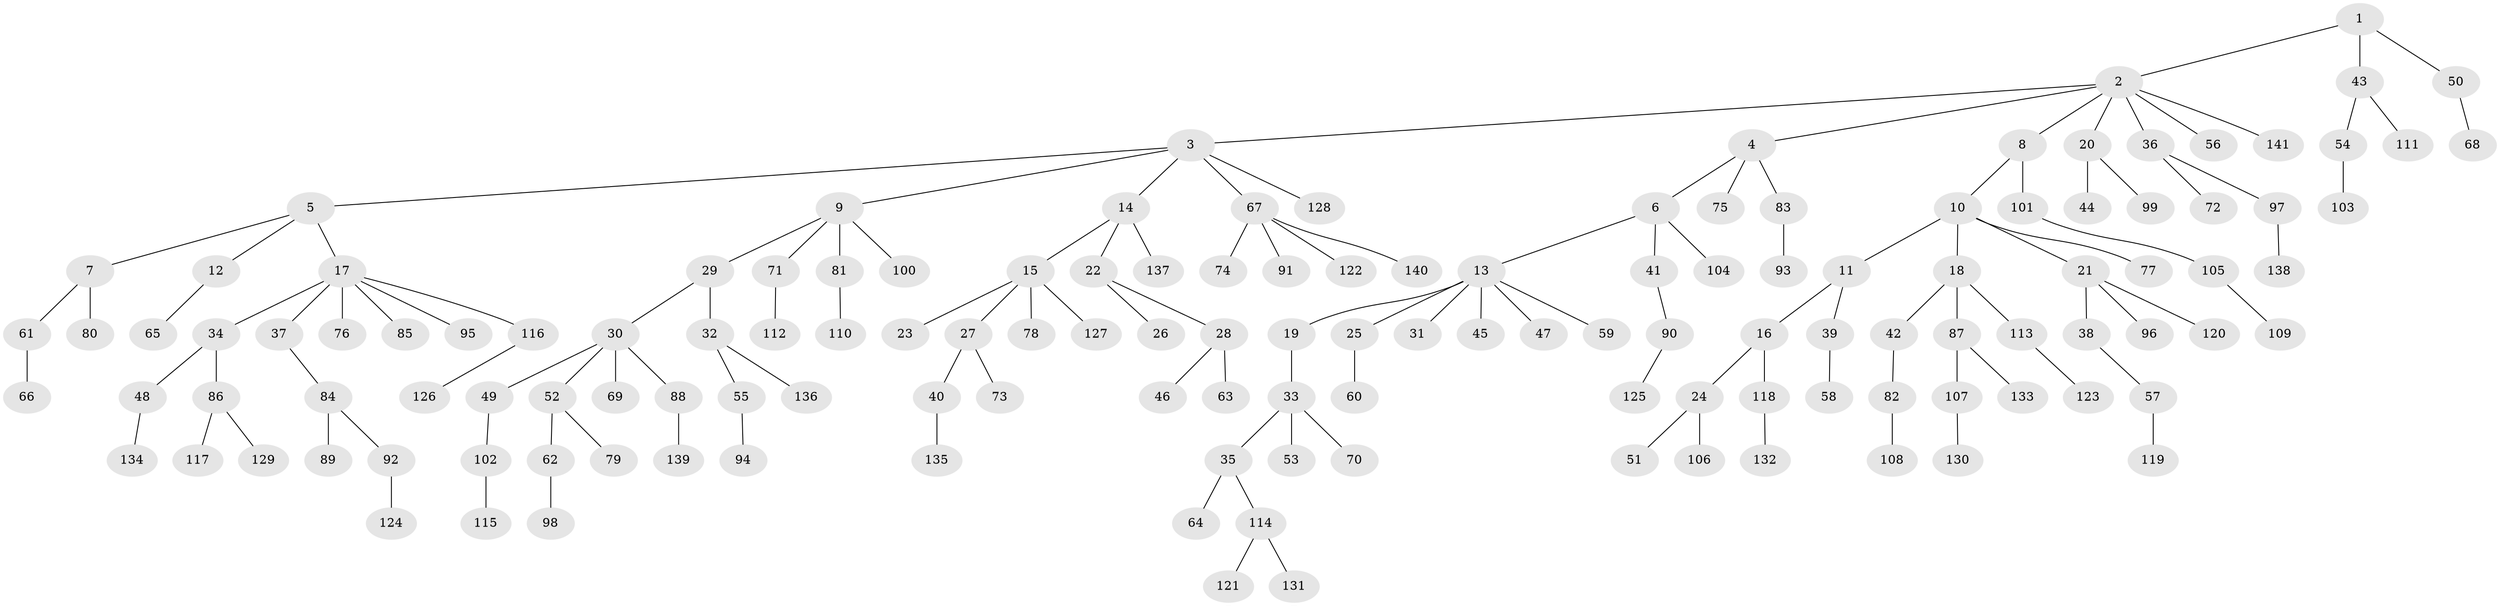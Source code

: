 // Generated by graph-tools (version 1.1) at 2025/11/02/27/25 16:11:28]
// undirected, 141 vertices, 140 edges
graph export_dot {
graph [start="1"]
  node [color=gray90,style=filled];
  1;
  2;
  3;
  4;
  5;
  6;
  7;
  8;
  9;
  10;
  11;
  12;
  13;
  14;
  15;
  16;
  17;
  18;
  19;
  20;
  21;
  22;
  23;
  24;
  25;
  26;
  27;
  28;
  29;
  30;
  31;
  32;
  33;
  34;
  35;
  36;
  37;
  38;
  39;
  40;
  41;
  42;
  43;
  44;
  45;
  46;
  47;
  48;
  49;
  50;
  51;
  52;
  53;
  54;
  55;
  56;
  57;
  58;
  59;
  60;
  61;
  62;
  63;
  64;
  65;
  66;
  67;
  68;
  69;
  70;
  71;
  72;
  73;
  74;
  75;
  76;
  77;
  78;
  79;
  80;
  81;
  82;
  83;
  84;
  85;
  86;
  87;
  88;
  89;
  90;
  91;
  92;
  93;
  94;
  95;
  96;
  97;
  98;
  99;
  100;
  101;
  102;
  103;
  104;
  105;
  106;
  107;
  108;
  109;
  110;
  111;
  112;
  113;
  114;
  115;
  116;
  117;
  118;
  119;
  120;
  121;
  122;
  123;
  124;
  125;
  126;
  127;
  128;
  129;
  130;
  131;
  132;
  133;
  134;
  135;
  136;
  137;
  138;
  139;
  140;
  141;
  1 -- 2;
  1 -- 43;
  1 -- 50;
  2 -- 3;
  2 -- 4;
  2 -- 8;
  2 -- 20;
  2 -- 36;
  2 -- 56;
  2 -- 141;
  3 -- 5;
  3 -- 9;
  3 -- 14;
  3 -- 67;
  3 -- 128;
  4 -- 6;
  4 -- 75;
  4 -- 83;
  5 -- 7;
  5 -- 12;
  5 -- 17;
  6 -- 13;
  6 -- 41;
  6 -- 104;
  7 -- 61;
  7 -- 80;
  8 -- 10;
  8 -- 101;
  9 -- 29;
  9 -- 71;
  9 -- 81;
  9 -- 100;
  10 -- 11;
  10 -- 18;
  10 -- 21;
  10 -- 77;
  11 -- 16;
  11 -- 39;
  12 -- 65;
  13 -- 19;
  13 -- 25;
  13 -- 31;
  13 -- 45;
  13 -- 47;
  13 -- 59;
  14 -- 15;
  14 -- 22;
  14 -- 137;
  15 -- 23;
  15 -- 27;
  15 -- 78;
  15 -- 127;
  16 -- 24;
  16 -- 118;
  17 -- 34;
  17 -- 37;
  17 -- 76;
  17 -- 85;
  17 -- 95;
  17 -- 116;
  18 -- 42;
  18 -- 87;
  18 -- 113;
  19 -- 33;
  20 -- 44;
  20 -- 99;
  21 -- 38;
  21 -- 96;
  21 -- 120;
  22 -- 26;
  22 -- 28;
  24 -- 51;
  24 -- 106;
  25 -- 60;
  27 -- 40;
  27 -- 73;
  28 -- 46;
  28 -- 63;
  29 -- 30;
  29 -- 32;
  30 -- 49;
  30 -- 52;
  30 -- 69;
  30 -- 88;
  32 -- 55;
  32 -- 136;
  33 -- 35;
  33 -- 53;
  33 -- 70;
  34 -- 48;
  34 -- 86;
  35 -- 64;
  35 -- 114;
  36 -- 72;
  36 -- 97;
  37 -- 84;
  38 -- 57;
  39 -- 58;
  40 -- 135;
  41 -- 90;
  42 -- 82;
  43 -- 54;
  43 -- 111;
  48 -- 134;
  49 -- 102;
  50 -- 68;
  52 -- 62;
  52 -- 79;
  54 -- 103;
  55 -- 94;
  57 -- 119;
  61 -- 66;
  62 -- 98;
  67 -- 74;
  67 -- 91;
  67 -- 122;
  67 -- 140;
  71 -- 112;
  81 -- 110;
  82 -- 108;
  83 -- 93;
  84 -- 89;
  84 -- 92;
  86 -- 117;
  86 -- 129;
  87 -- 107;
  87 -- 133;
  88 -- 139;
  90 -- 125;
  92 -- 124;
  97 -- 138;
  101 -- 105;
  102 -- 115;
  105 -- 109;
  107 -- 130;
  113 -- 123;
  114 -- 121;
  114 -- 131;
  116 -- 126;
  118 -- 132;
}
